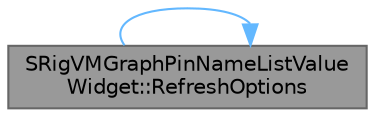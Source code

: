 digraph "SRigVMGraphPinNameListValueWidget::RefreshOptions"
{
 // INTERACTIVE_SVG=YES
 // LATEX_PDF_SIZE
  bgcolor="transparent";
  edge [fontname=Helvetica,fontsize=10,labelfontname=Helvetica,labelfontsize=10];
  node [fontname=Helvetica,fontsize=10,shape=box,height=0.2,width=0.4];
  rankdir="LR";
  Node1 [id="Node000001",label="SRigVMGraphPinNameListValue\lWidget::RefreshOptions",height=0.2,width=0.4,color="gray40", fillcolor="grey60", style="filled", fontcolor="black",tooltip="Requests a list refresh after updating options Call SetSelectedItem to update the selected item if re..."];
  Node1 -> Node1 [id="edge1_Node000001_Node000001",color="steelblue1",style="solid",tooltip=" "];
}
